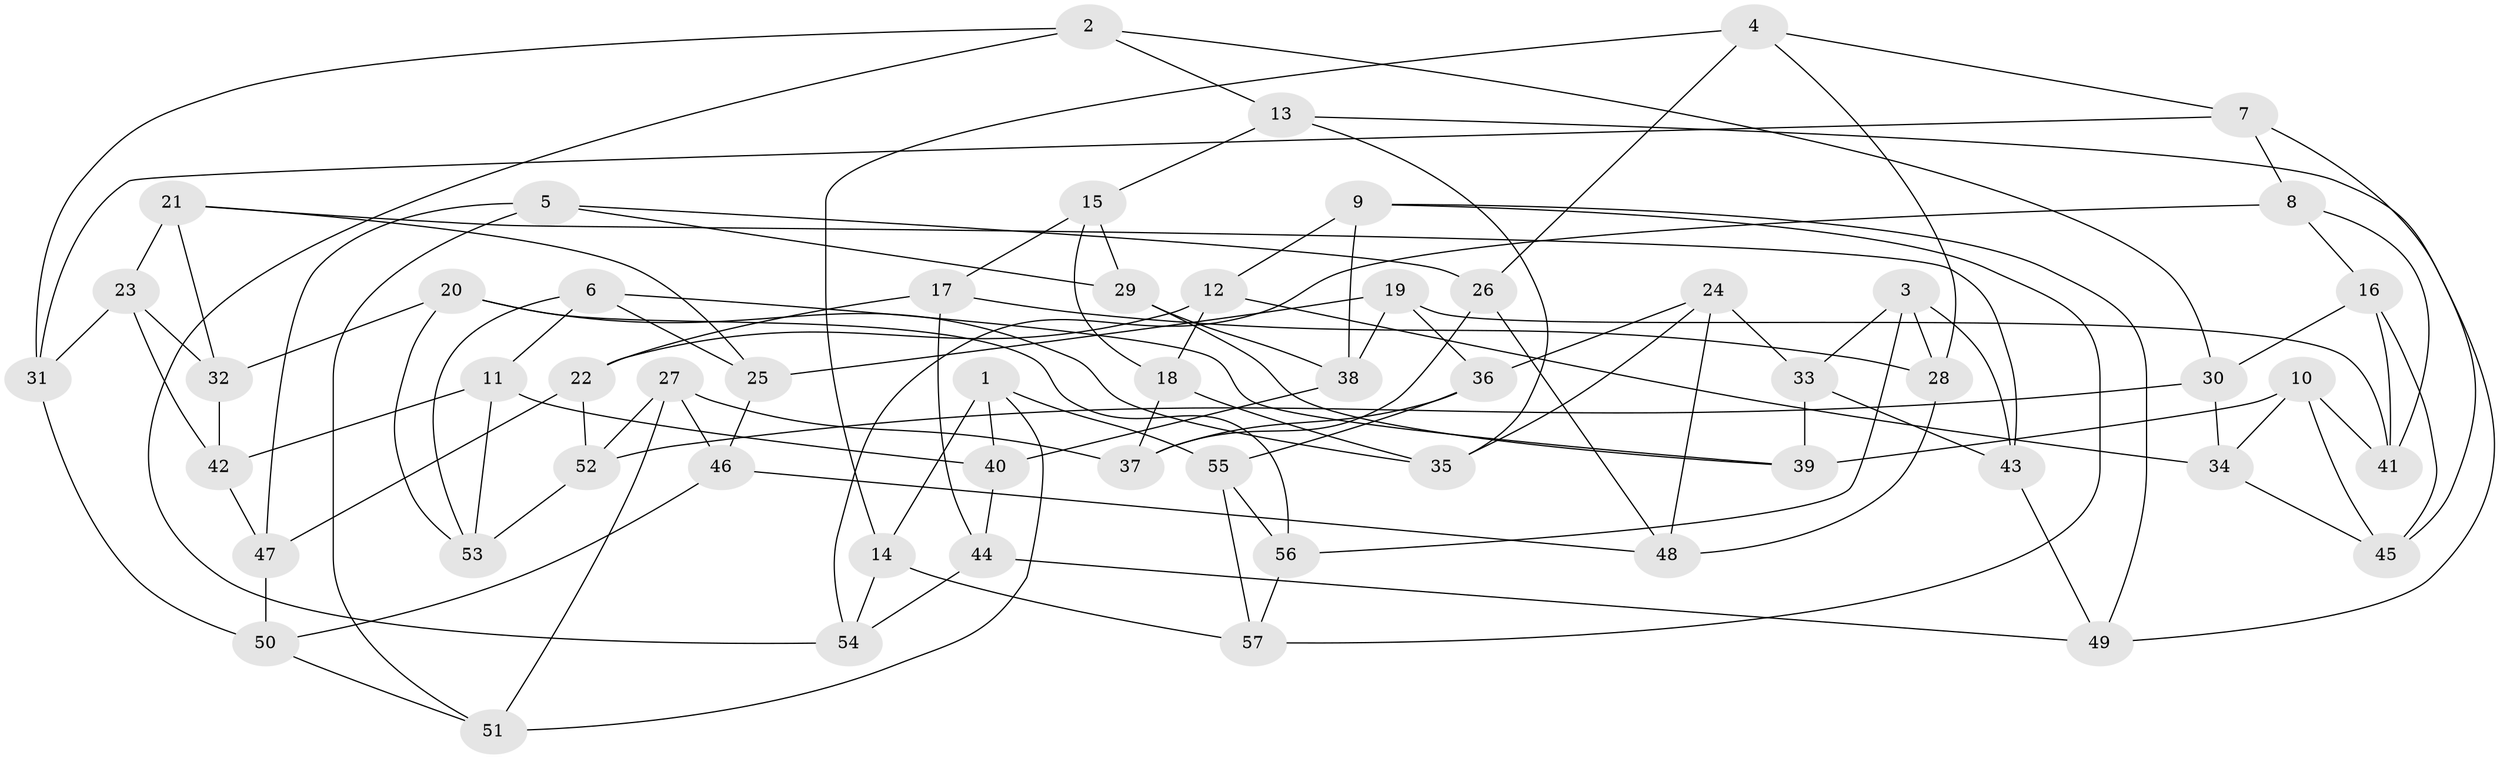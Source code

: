 // Generated by graph-tools (version 1.1) at 2025/37/03/09/25 02:37:58]
// undirected, 57 vertices, 114 edges
graph export_dot {
graph [start="1"]
  node [color=gray90,style=filled];
  1;
  2;
  3;
  4;
  5;
  6;
  7;
  8;
  9;
  10;
  11;
  12;
  13;
  14;
  15;
  16;
  17;
  18;
  19;
  20;
  21;
  22;
  23;
  24;
  25;
  26;
  27;
  28;
  29;
  30;
  31;
  32;
  33;
  34;
  35;
  36;
  37;
  38;
  39;
  40;
  41;
  42;
  43;
  44;
  45;
  46;
  47;
  48;
  49;
  50;
  51;
  52;
  53;
  54;
  55;
  56;
  57;
  1 -- 55;
  1 -- 40;
  1 -- 51;
  1 -- 14;
  2 -- 13;
  2 -- 54;
  2 -- 30;
  2 -- 31;
  3 -- 28;
  3 -- 33;
  3 -- 43;
  3 -- 56;
  4 -- 14;
  4 -- 28;
  4 -- 26;
  4 -- 7;
  5 -- 51;
  5 -- 26;
  5 -- 47;
  5 -- 29;
  6 -- 39;
  6 -- 25;
  6 -- 11;
  6 -- 53;
  7 -- 45;
  7 -- 8;
  7 -- 31;
  8 -- 16;
  8 -- 54;
  8 -- 41;
  9 -- 38;
  9 -- 49;
  9 -- 57;
  9 -- 12;
  10 -- 39;
  10 -- 41;
  10 -- 34;
  10 -- 45;
  11 -- 53;
  11 -- 42;
  11 -- 40;
  12 -- 34;
  12 -- 22;
  12 -- 18;
  13 -- 35;
  13 -- 49;
  13 -- 15;
  14 -- 57;
  14 -- 54;
  15 -- 18;
  15 -- 29;
  15 -- 17;
  16 -- 41;
  16 -- 45;
  16 -- 30;
  17 -- 22;
  17 -- 28;
  17 -- 44;
  18 -- 35;
  18 -- 37;
  19 -- 36;
  19 -- 25;
  19 -- 41;
  19 -- 38;
  20 -- 32;
  20 -- 56;
  20 -- 53;
  20 -- 35;
  21 -- 32;
  21 -- 43;
  21 -- 25;
  21 -- 23;
  22 -- 47;
  22 -- 52;
  23 -- 42;
  23 -- 31;
  23 -- 32;
  24 -- 36;
  24 -- 35;
  24 -- 33;
  24 -- 48;
  25 -- 46;
  26 -- 48;
  26 -- 37;
  27 -- 51;
  27 -- 46;
  27 -- 37;
  27 -- 52;
  28 -- 48;
  29 -- 38;
  29 -- 39;
  30 -- 52;
  30 -- 34;
  31 -- 50;
  32 -- 42;
  33 -- 43;
  33 -- 39;
  34 -- 45;
  36 -- 55;
  36 -- 37;
  38 -- 40;
  40 -- 44;
  42 -- 47;
  43 -- 49;
  44 -- 49;
  44 -- 54;
  46 -- 48;
  46 -- 50;
  47 -- 50;
  50 -- 51;
  52 -- 53;
  55 -- 57;
  55 -- 56;
  56 -- 57;
}
